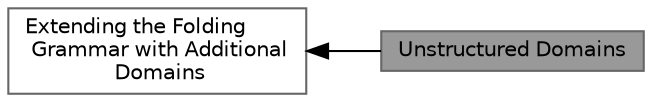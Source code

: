 digraph "Unstructured Domains"
{
 // INTERACTIVE_SVG=YES
 // LATEX_PDF_SIZE
  bgcolor="transparent";
  edge [fontname=Helvetica,fontsize=10,labelfontname=Helvetica,labelfontsize=10];
  node [fontname=Helvetica,fontsize=10,shape=box,height=0.2,width=0.4];
  rankdir=LR;
  Node2 [label="Extending the Folding\l Grammar with Additional\l Domains",height=0.2,width=0.4,color="grey40", fillcolor="white", style="filled",URL="$group__domains.html",tooltip="This module covers simple and straight-forward extensions to the RNA folding grammar."];
  Node1 [label="Unstructured Domains",height=0.2,width=0.4,color="gray40", fillcolor="grey60", style="filled", fontcolor="black",tooltip="Add and modify unstructured domains to the RNA folding grammar."];
  Node2->Node1 [shape=plaintext, dir="back", style="solid"];
}
